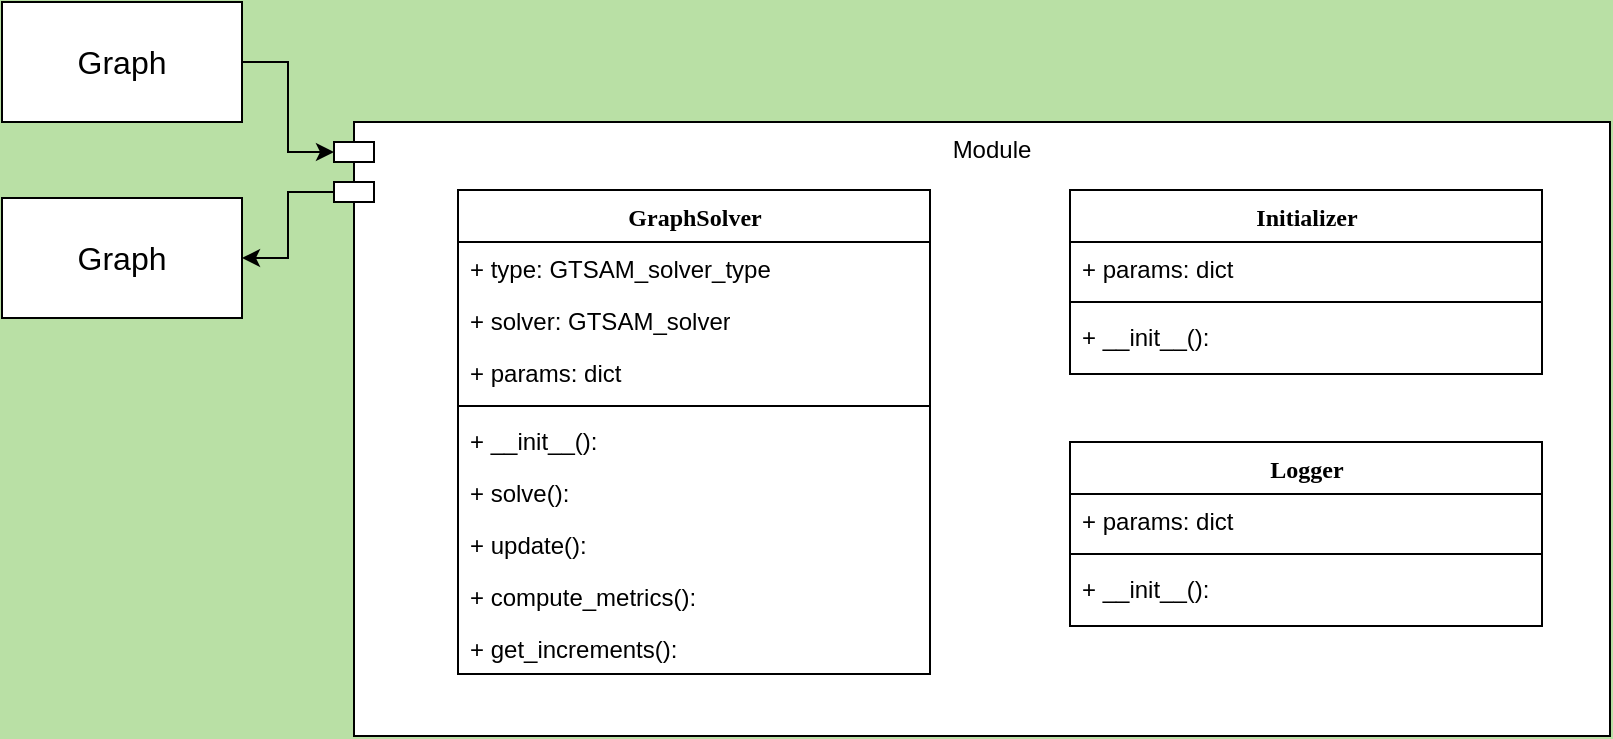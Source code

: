 <mxfile version="21.1.2" type="device">
  <diagram name="Page-1" id="BbnIzNLkzCer4ha2YjdJ">
    <mxGraphModel dx="4103" dy="1391" grid="0" gridSize="10" guides="1" tooltips="1" connect="1" arrows="1" fold="1" page="1" pageScale="1" pageWidth="850" pageHeight="1100" background="#B9E0A5" math="0" shadow="0">
      <root>
        <mxCell id="0" />
        <mxCell id="1" parent="0" />
        <mxCell id="giM5BZ340Q5HyHDgpN_i-5" style="edgeStyle=orthogonalEdgeStyle;rounded=0;orthogonalLoop=1;jettySize=auto;html=1;exitX=0;exitY=0;exitDx=0;exitDy=35;exitPerimeter=0;entryX=1;entryY=0.5;entryDx=0;entryDy=0;" edge="1" parent="1" source="giM5BZ340Q5HyHDgpN_i-2" target="giM5BZ340Q5HyHDgpN_i-4">
          <mxGeometry relative="1" as="geometry" />
        </mxCell>
        <mxCell id="giM5BZ340Q5HyHDgpN_i-2" value="Module" style="shape=module;align=left;spacingLeft=20;align=center;verticalAlign=top;whiteSpace=wrap;html=1;" vertex="1" parent="1">
          <mxGeometry x="-1507" y="86" width="638" height="307" as="geometry" />
        </mxCell>
        <mxCell id="GScOgHrEA0LkuBJ2mFBk-22" value="GraphSolver" style="swimlane;html=1;fontStyle=1;align=center;verticalAlign=top;childLayout=stackLayout;horizontal=1;startSize=26;horizontalStack=0;resizeParent=1;resizeLast=0;collapsible=1;marginBottom=0;swimlaneFillColor=#ffffff;rounded=0;shadow=0;comic=0;labelBackgroundColor=none;strokeWidth=1;fillColor=none;fontFamily=Verdana;fontSize=12" parent="1" vertex="1">
          <mxGeometry x="-1445" y="120" width="236" height="242" as="geometry" />
        </mxCell>
        <mxCell id="GScOgHrEA0LkuBJ2mFBk-23" value="+ type: GTSAM_solver_type" style="text;html=1;strokeColor=none;fillColor=none;align=left;verticalAlign=top;spacingLeft=4;spacingRight=4;whiteSpace=wrap;overflow=hidden;rotatable=0;points=[[0,0.5],[1,0.5]];portConstraint=eastwest;" parent="GScOgHrEA0LkuBJ2mFBk-22" vertex="1">
          <mxGeometry y="26" width="236" height="26" as="geometry" />
        </mxCell>
        <mxCell id="GScOgHrEA0LkuBJ2mFBk-25" value="+ solver: GTSAM_solver" style="text;html=1;strokeColor=none;fillColor=none;align=left;verticalAlign=top;spacingLeft=4;spacingRight=4;whiteSpace=wrap;overflow=hidden;rotatable=0;points=[[0,0.5],[1,0.5]];portConstraint=eastwest;" parent="GScOgHrEA0LkuBJ2mFBk-22" vertex="1">
          <mxGeometry y="52" width="236" height="26" as="geometry" />
        </mxCell>
        <mxCell id="giM5BZ340Q5HyHDgpN_i-8" value="+ params: dict" style="text;html=1;strokeColor=none;fillColor=none;align=left;verticalAlign=top;spacingLeft=4;spacingRight=4;whiteSpace=wrap;overflow=hidden;rotatable=0;points=[[0,0.5],[1,0.5]];portConstraint=eastwest;" vertex="1" parent="GScOgHrEA0LkuBJ2mFBk-22">
          <mxGeometry y="78" width="236" height="26" as="geometry" />
        </mxCell>
        <mxCell id="GScOgHrEA0LkuBJ2mFBk-24" value="" style="line;html=1;strokeWidth=1;fillColor=none;align=left;verticalAlign=middle;spacingTop=-1;spacingLeft=3;spacingRight=3;rotatable=0;labelPosition=right;points=[];portConstraint=eastwest;" parent="GScOgHrEA0LkuBJ2mFBk-22" vertex="1">
          <mxGeometry y="104" width="236" height="8" as="geometry" />
        </mxCell>
        <mxCell id="giM5BZ340Q5HyHDgpN_i-6" value="+ __init__():&amp;nbsp;" style="text;html=1;strokeColor=none;fillColor=none;align=left;verticalAlign=top;spacingLeft=4;spacingRight=4;whiteSpace=wrap;overflow=hidden;rotatable=0;points=[[0,0.5],[1,0.5]];portConstraint=eastwest;" vertex="1" parent="GScOgHrEA0LkuBJ2mFBk-22">
          <mxGeometry y="112" width="236" height="26" as="geometry" />
        </mxCell>
        <mxCell id="GScOgHrEA0LkuBJ2mFBk-50" value="+ solve():&amp;nbsp;" style="text;html=1;strokeColor=none;fillColor=none;align=left;verticalAlign=top;spacingLeft=4;spacingRight=4;whiteSpace=wrap;overflow=hidden;rotatable=0;points=[[0,0.5],[1,0.5]];portConstraint=eastwest;" parent="GScOgHrEA0LkuBJ2mFBk-22" vertex="1">
          <mxGeometry y="138" width="236" height="26" as="geometry" />
        </mxCell>
        <mxCell id="giM5BZ340Q5HyHDgpN_i-7" value="+ update():&amp;nbsp;" style="text;html=1;strokeColor=none;fillColor=none;align=left;verticalAlign=top;spacingLeft=4;spacingRight=4;whiteSpace=wrap;overflow=hidden;rotatable=0;points=[[0,0.5],[1,0.5]];portConstraint=eastwest;" vertex="1" parent="GScOgHrEA0LkuBJ2mFBk-22">
          <mxGeometry y="164" width="236" height="26" as="geometry" />
        </mxCell>
        <mxCell id="GScOgHrEA0LkuBJ2mFBk-51" value="+ compute_metrics():&amp;nbsp;" style="text;html=1;strokeColor=none;fillColor=none;align=left;verticalAlign=top;spacingLeft=4;spacingRight=4;whiteSpace=wrap;overflow=hidden;rotatable=0;points=[[0,0.5],[1,0.5]];portConstraint=eastwest;" parent="GScOgHrEA0LkuBJ2mFBk-22" vertex="1">
          <mxGeometry y="190" width="236" height="26" as="geometry" />
        </mxCell>
        <mxCell id="giM5BZ340Q5HyHDgpN_i-9" value="+ get_increments():&amp;nbsp;" style="text;html=1;strokeColor=none;fillColor=none;align=left;verticalAlign=top;spacingLeft=4;spacingRight=4;whiteSpace=wrap;overflow=hidden;rotatable=0;points=[[0,0.5],[1,0.5]];portConstraint=eastwest;" vertex="1" parent="GScOgHrEA0LkuBJ2mFBk-22">
          <mxGeometry y="216" width="236" height="26" as="geometry" />
        </mxCell>
        <mxCell id="giM5BZ340Q5HyHDgpN_i-3" style="edgeStyle=orthogonalEdgeStyle;rounded=0;orthogonalLoop=1;jettySize=auto;html=1;entryX=0;entryY=0;entryDx=0;entryDy=15;entryPerimeter=0;" edge="1" parent="1" source="giM5BZ340Q5HyHDgpN_i-1" target="giM5BZ340Q5HyHDgpN_i-2">
          <mxGeometry relative="1" as="geometry" />
        </mxCell>
        <mxCell id="giM5BZ340Q5HyHDgpN_i-1" value="&lt;font style=&quot;font-size: 16px;&quot;&gt;Graph&lt;/font&gt;" style="rounded=0;whiteSpace=wrap;html=1;" vertex="1" parent="1">
          <mxGeometry x="-1673" y="26" width="120" height="60" as="geometry" />
        </mxCell>
        <mxCell id="giM5BZ340Q5HyHDgpN_i-4" value="&lt;font style=&quot;font-size: 16px;&quot;&gt;Graph&lt;/font&gt;" style="rounded=0;whiteSpace=wrap;html=1;" vertex="1" parent="1">
          <mxGeometry x="-1673" y="124" width="120" height="60" as="geometry" />
        </mxCell>
        <mxCell id="giM5BZ340Q5HyHDgpN_i-10" value="Initializer" style="swimlane;html=1;fontStyle=1;align=center;verticalAlign=top;childLayout=stackLayout;horizontal=1;startSize=26;horizontalStack=0;resizeParent=1;resizeLast=0;collapsible=1;marginBottom=0;swimlaneFillColor=#ffffff;rounded=0;shadow=0;comic=0;labelBackgroundColor=none;strokeWidth=1;fillColor=none;fontFamily=Verdana;fontSize=12" vertex="1" parent="1">
          <mxGeometry x="-1139" y="120" width="236" height="92" as="geometry" />
        </mxCell>
        <mxCell id="giM5BZ340Q5HyHDgpN_i-13" value="+ params: dict" style="text;html=1;strokeColor=none;fillColor=none;align=left;verticalAlign=top;spacingLeft=4;spacingRight=4;whiteSpace=wrap;overflow=hidden;rotatable=0;points=[[0,0.5],[1,0.5]];portConstraint=eastwest;" vertex="1" parent="giM5BZ340Q5HyHDgpN_i-10">
          <mxGeometry y="26" width="236" height="26" as="geometry" />
        </mxCell>
        <mxCell id="giM5BZ340Q5HyHDgpN_i-14" value="" style="line;html=1;strokeWidth=1;fillColor=none;align=left;verticalAlign=middle;spacingTop=-1;spacingLeft=3;spacingRight=3;rotatable=0;labelPosition=right;points=[];portConstraint=eastwest;" vertex="1" parent="giM5BZ340Q5HyHDgpN_i-10">
          <mxGeometry y="52" width="236" height="8" as="geometry" />
        </mxCell>
        <mxCell id="giM5BZ340Q5HyHDgpN_i-15" value="+ __init__():&amp;nbsp;" style="text;html=1;strokeColor=none;fillColor=none;align=left;verticalAlign=top;spacingLeft=4;spacingRight=4;whiteSpace=wrap;overflow=hidden;rotatable=0;points=[[0,0.5],[1,0.5]];portConstraint=eastwest;" vertex="1" parent="giM5BZ340Q5HyHDgpN_i-10">
          <mxGeometry y="60" width="236" height="26" as="geometry" />
        </mxCell>
        <mxCell id="giM5BZ340Q5HyHDgpN_i-20" value="Logger" style="swimlane;html=1;fontStyle=1;align=center;verticalAlign=top;childLayout=stackLayout;horizontal=1;startSize=26;horizontalStack=0;resizeParent=1;resizeLast=0;collapsible=1;marginBottom=0;swimlaneFillColor=#ffffff;rounded=0;shadow=0;comic=0;labelBackgroundColor=none;strokeWidth=1;fillColor=none;fontFamily=Verdana;fontSize=12" vertex="1" parent="1">
          <mxGeometry x="-1139" y="246" width="236" height="92" as="geometry" />
        </mxCell>
        <mxCell id="giM5BZ340Q5HyHDgpN_i-21" value="+ params: dict" style="text;html=1;strokeColor=none;fillColor=none;align=left;verticalAlign=top;spacingLeft=4;spacingRight=4;whiteSpace=wrap;overflow=hidden;rotatable=0;points=[[0,0.5],[1,0.5]];portConstraint=eastwest;" vertex="1" parent="giM5BZ340Q5HyHDgpN_i-20">
          <mxGeometry y="26" width="236" height="26" as="geometry" />
        </mxCell>
        <mxCell id="giM5BZ340Q5HyHDgpN_i-22" value="" style="line;html=1;strokeWidth=1;fillColor=none;align=left;verticalAlign=middle;spacingTop=-1;spacingLeft=3;spacingRight=3;rotatable=0;labelPosition=right;points=[];portConstraint=eastwest;" vertex="1" parent="giM5BZ340Q5HyHDgpN_i-20">
          <mxGeometry y="52" width="236" height="8" as="geometry" />
        </mxCell>
        <mxCell id="giM5BZ340Q5HyHDgpN_i-23" value="+ __init__():&amp;nbsp;" style="text;html=1;strokeColor=none;fillColor=none;align=left;verticalAlign=top;spacingLeft=4;spacingRight=4;whiteSpace=wrap;overflow=hidden;rotatable=0;points=[[0,0.5],[1,0.5]];portConstraint=eastwest;" vertex="1" parent="giM5BZ340Q5HyHDgpN_i-20">
          <mxGeometry y="60" width="236" height="26" as="geometry" />
        </mxCell>
      </root>
    </mxGraphModel>
  </diagram>
</mxfile>
